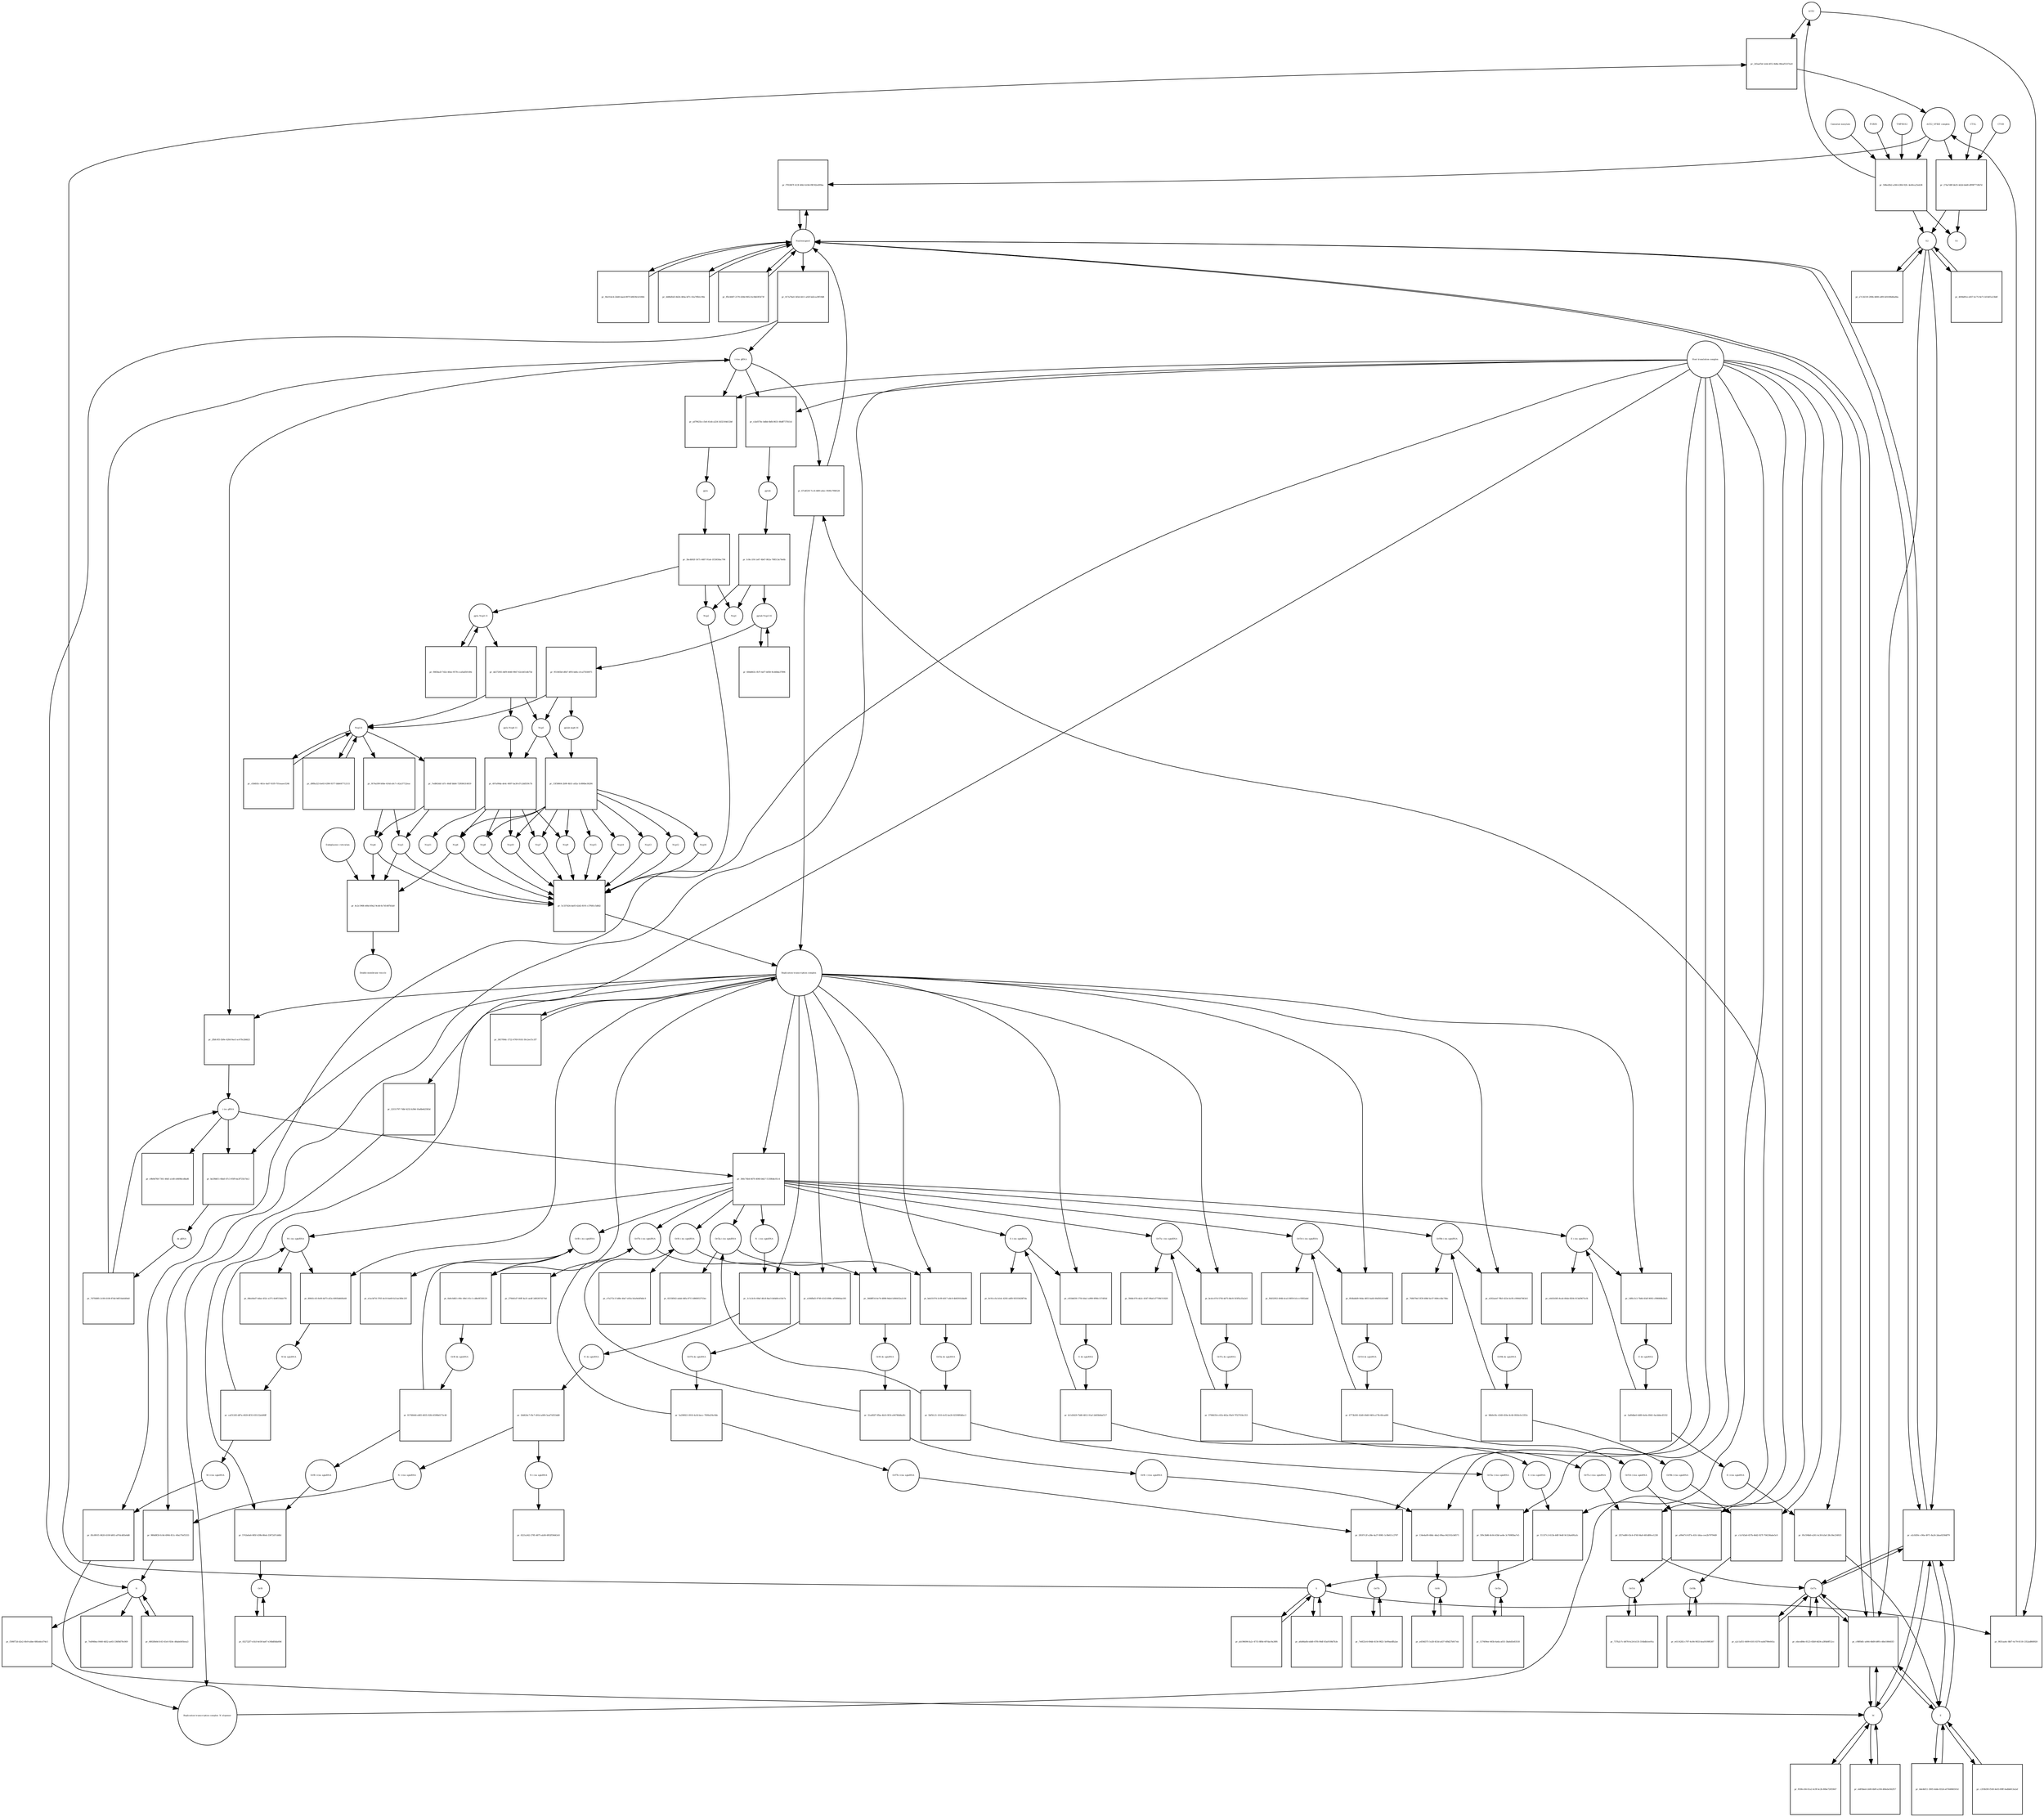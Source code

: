 strict digraph  {
ACE2 [annotation="", bipartite=0, cls=macromolecule, fontsize=4, label=ACE2, shape=circle];
"pr_245aef5d-1eb4-4f12-8d6e-80eaf5337ee0" [annotation="", bipartite=1, cls=process, fontsize=4, label="pr_245aef5d-1eb4-4f12-8d6e-80eaf5337ee0", shape=square];
"ACE2_SPIKE complex" [annotation="", bipartite=0, cls=complex, fontsize=4, label="ACE2_SPIKE complex", shape=circle];
S [annotation=urn_miriam_uniprot_P0DTC2, bipartite=0, cls=macromolecule, fontsize=4, label=S, shape=circle];
Nucleocapsid [annotation="urn_miriam_obo.go_GO%3A0019013", bipartite=0, cls=complex, fontsize=4, label=Nucleocapsid, shape=circle];
"pr_f781867f-413f-46b3-b18d-f8f182e495ba" [annotation="", bipartite=1, cls=process, fontsize=4, label="pr_f781867f-413f-46b3-b18d-f8f182e495ba", shape=square];
"pr_274a7d8f-bb35-4d2d-b4d0-df99f7718b7d" [annotation="", bipartite=1, cls=process, fontsize=4, label="pr_274a7d8f-bb35-4d2d-b4d0-df99f7718b7d", shape=square];
S2 [annotation=urn_miriam_interpro_IPR002552, bipartite=0, cls=macromolecule, fontsize=4, label=S2, shape=circle];
CTSB [annotation="", bipartite=0, cls=macromolecule, fontsize=4, label=CTSB, shape=circle];
CTSL [annotation="", bipartite=0, cls=macromolecule, fontsize=4, label=CTSL, shape=circle];
S1 [annotation=urn_miriam_interpro_IPR002551, bipartite=0, cls=macromolecule, fontsize=4, label=S1, shape=circle];
"pr_9831aa6c-8bf7-4c79-8118-1352ad868920" [annotation="", bipartite=1, cls=process, fontsize=4, label="pr_9831aa6c-8bf7-4c79-8118-1352ad868920", shape=square];
"pr_c98f0dfc-a044-48d9-b9f0-c48e108445f3" [annotation="", bipartite=1, cls=process, fontsize=4, label="pr_c98f0dfc-a044-48d9-b9f0-c48e108445f3", shape=square];
E [annotation=urn_miriam_uniprot_P0DTC4, bipartite=0, cls=macromolecule, fontsize=4, label=E, shape=circle];
M [annotation=urn_miriam_uniprot_P0DTC5, bipartite=0, cls=macromolecule, fontsize=4, label=M, shape=circle];
Orf7a [annotation=urn_miriam_uniprot_P0DTC7, bipartite=0, cls=macromolecule, fontsize=4, label=Orf7a, shape=circle];
"pr_017a76a0-345d-4411-a02f-bd2ca29f19d8" [annotation="", bipartite=1, cls=process, fontsize=4, label="pr_017a76a0-345d-4411-a02f-bd2ca29f19d8", shape=square];
"(+)ss gRNA" [annotation=urn_miriam_refseq_NC_045512, bipartite=0, cls="nucleic acid feature", fontsize=4, label="(+)ss gRNA", shape=circle];
N [annotation=urn_miriam_uniprot_P0DTC9, bipartite=0, cls="macromolecule multimer", fontsize=4, label=N, shape=circle];
"pr_94c01dc4-2b48-4aed-897f-b9639cb31864" [annotation="", bipartite=1, cls=process, fontsize=4, label="pr_94c01dc4-2b48-4aed-897f-b9639cb31864", shape=square];
"pr_4486d5d3-8d24-404a-bf7c-02a70fb1c90e" [annotation="", bipartite=1, cls=process, fontsize=4, label="pr_4486d5d3-8d24-404a-bf7c-02a70fb1c90e", shape=square];
"pr_7ed948ea-0440-4d52-ae65-336f8d78c069" [annotation="", bipartite=1, cls=process, fontsize=4, label="pr_7ed948ea-0440-4d52-ae65-336f8d78c069", shape=square];
"pr_48020b0d-fc63-43c6-924c-d6abeb93eea3" [annotation="", bipartite=1, cls=process, fontsize=4, label="pr_48020b0d-fc63-43c6-924c-d6abeb93eea3", shape=square];
"N (+)ss sgmRNA" [annotation=urn_miriam_ncbigene_43740575, bipartite=0, cls="nucleic acid feature", fontsize=4, label="N (+)ss sgmRNA", shape=circle];
"pr_980d0f20-fc0d-4904-811c-60a17fef5333" [annotation="", bipartite=1, cls=process, fontsize=4, label="pr_980d0f20-fc0d-4904-811c-60a17fef5333", shape=square];
"Host translation complex" [annotation="urn_miriam_obo.go_GO%3A0070992", bipartite=0, cls=complex, fontsize=4, label="Host translation complex", shape=circle];
"pr_ffb14687-2170-438d-9652-6c0b63f5473f" [annotation="", bipartite=1, cls=process, fontsize=4, label="pr_ffb14687-2170-438d-9652-6c0b63f5473f", shape=square];
"pr_508ed3b2-a366-4384-92fc-4e40ca25eb38" [annotation="", bipartite=1, cls=process, fontsize=4, label="pr_508ed3b2-a366-4384-92fc-4e40ca25eb38", shape=square];
FURIN [annotation="", bipartite=0, cls=macromolecule, fontsize=4, label=FURIN, shape=circle];
TMPRSS2 [annotation="", bipartite=0, cls=macromolecule, fontsize=4, label=TMPRSS2, shape=circle];
"Camostat mesylate" [annotation="urn_miriam_pubchem.compound_2536", bipartite=0, cls="simple chemical", fontsize=4, label="Camostat mesylate", shape=circle];
"pr_4094d91e-e837-4c75-9e71-b554f1e23b6f" [annotation="", bipartite=1, cls=process, fontsize=4, label="pr_4094d91e-e837-4c75-9e71-b554f1e23b6f", shape=square];
"Replication transcription complex_N oligomer" [annotation="", bipartite=0, cls=complex, fontsize=4, label="Replication transcription complex_N oligomer", shape=circle];
"pr_67e4f25f-7cc6-46f0-a6ec-9590c7f86528" [annotation="", bipartite=1, cls=process, fontsize=4, label="pr_67e4f25f-7cc6-46f0-a6ec-9590c7f86528", shape=square];
"Replication transcription complex" [annotation="", bipartite=0, cls=complex, fontsize=4, label="Replication transcription complex", shape=circle];
"pr_e2cfd50c-c90a-4971-8a24-2daa0258df79" [annotation="", bipartite=1, cls=process, fontsize=4, label="pr_e2cfd50c-c90a-4971-8a24-2daa0258df79", shape=square];
"pr_e7c34319-290b-4800-a9f0-b01006d6a84a" [annotation="", bipartite=1, cls=process, fontsize=4, label="pr_e7c34319-290b-4800-a9f0-b01006d6a84a", shape=square];
"pp1a Nsp3-11" [annotation=urn_miriam_uniprot_P0DTC1, bipartite=0, cls=macromolecule, fontsize=4, label="pp1a Nsp3-11", shape=circle];
"pr_da572f45-44f9-4640-9847-62cb451db75d" [annotation="", bipartite=1, cls=process, fontsize=4, label="pr_da572f45-44f9-4640-9847-62cb451db75d", shape=square];
"pp1a Nsp6-11" [annotation=urn_miriam_uniprot_P0DTC1, bipartite=0, cls=macromolecule, fontsize=4, label="pp1a Nsp6-11", shape=circle];
"Nsp3-4" [annotation="urn_miriam_ncbiprotein_YP_009725299|urn_miriam_ncbiprotein_YP_009725300", bipartite=0, cls=macromolecule, fontsize=4, label="Nsp3-4", shape=circle];
Nsp5 [annotation=urn_miriam_ncbiprotein_YP_009725301, bipartite=0, cls="macromolecule multimer", fontsize=4, label=Nsp5, shape=circle];
"Endoplasmic reticulum" [annotation="urn_miriam_obo.go_GO%3A0005783", bipartite=0, cls=complex, fontsize=4, label="Endoplasmic reticulum", shape=circle];
"pr_4c2c1968-e66d-49a2-9cd4-6c7d1487b5a0" [annotation="", bipartite=1, cls=process, fontsize=4, label="pr_4c2c1968-e66d-49a2-9cd4-6c7d1487b5a0", shape=square];
"Double-membrane vesicle" [annotation="urn_miriam_obo.go_GO%3A0039718", bipartite=0, cls=complex, fontsize=4, label="Double-membrane vesicle", shape=circle];
Nsp4 [annotation=urn_miriam_ncbiprotein_YP_009725300, bipartite=0, cls=macromolecule, fontsize=4, label=Nsp4, shape=circle];
Nsp3 [annotation=urn_miriam_ncbiprotein_YP_009725299, bipartite=0, cls=macromolecule, fontsize=4, label=Nsp3, shape=circle];
Nsp6 [annotation=urn_miriam_ncbiprotein_YP_009725302, bipartite=0, cls=macromolecule, fontsize=4, label=Nsp6, shape=circle];
"pr_f883ba2f-7d2e-40ee-9578-cca0ad50149e" [annotation="", bipartite=1, cls=process, fontsize=4, label="pr_f883ba2f-7d2e-40ee-9578-cca0ad50149e", shape=square];
"pr_cfb4fd1c-461e-4a07-81f9-701eaaecf246" [annotation="", bipartite=1, cls=process, fontsize=4, label="pr_cfb4fd1c-461e-4a07-81f9-701eaaecf246", shape=square];
"pp1ab Nsp3-16" [annotation=urn_miriam_uniprot_P0DTD1, bipartite=0, cls=macromolecule, fontsize=4, label="pp1ab Nsp3-16", shape=circle];
"pr_684d663c-fb7f-4ef7-b858-9cd48da37896" [annotation="", bipartite=1, cls=process, fontsize=4, label="pr_684d663c-fb7f-4ef7-b858-9cd48da37896", shape=square];
"pr_951845bf-d0b7-4f93-bdfa-cfca37b50875" [annotation="", bipartite=1, cls=process, fontsize=4, label="pr_951845bf-d0b7-4f93-bdfa-cfca37b50875", shape=square];
"pp1ab nsp6-16" [annotation=urn_miriam_uniprot_P0DTD1, bipartite=0, cls=macromolecule, fontsize=4, label="pp1ab nsp6-16", shape=circle];
"pr_f038cc84-61a2-4c9f-bc2b-80be720f3847" [annotation="", bipartite=1, cls=process, fontsize=4, label="pr_f038cc84-61a2-4c9f-bc2b-80be720f3847", shape=square];
"pr_4de4bf11-3005-4dde-832d-a0744866501d" [annotation="", bipartite=1, cls=process, fontsize=4, label="pr_4de4bf11-3005-4dde-832d-a0744866501d", shape=square];
"pr_a6d46a0b-ebd0-47f6-90df-83a9108d7b3e" [annotation="", bipartite=1, cls=process, fontsize=4, label="pr_a6d46a0b-ebd0-47f6-90df-83a9108d7b3e", shape=square];
"pr_ebff4bed-cb08-4bf0-a104-d64ebc842f57" [annotation="", bipartite=1, cls=process, fontsize=4, label="pr_ebff4bed-cb08-4bf0-a104-d64ebc842f57", shape=square];
"pr_c293b5f0-f549-4e03-89ff-6adbb813a2af" [annotation="", bipartite=1, cls=process, fontsize=4, label="pr_c293b5f0-f549-4e03-89ff-6adbb813a2af", shape=square];
"pr_ab196696-fa2c-4715-8f8d-497dac9a30f6" [annotation="", bipartite=1, cls=process, fontsize=4, label="pr_ab196696-fa2c-4715-8f8d-497dac9a30f6", shape=square];
"pr_a2c1af51-6499-4101-8376-ea0d799e641a" [annotation="", bipartite=1, cls=process, fontsize=4, label="pr_a2c1af51-6499-4101-8376-ea0d799e641a", shape=square];
Orf6 [annotation=urn_miriam_uniprot_P0DTC6, bipartite=0, cls=macromolecule, fontsize=4, label=Orf6, shape=circle];
"pr_a459d375-1e28-453d-a437-4f8d27b917eb" [annotation="", bipartite=1, cls=process, fontsize=4, label="pr_a459d375-1e28-453d-a437-4f8d27b917eb", shape=square];
Orf3a [annotation=urn_miriam_uniprot_P0DTC3, bipartite=0, cls=macromolecule, fontsize=4, label=Orf3a, shape=circle];
"pr_137409ee-445b-4a6a-a031-3ba6d5e83518" [annotation="", bipartite=1, cls=process, fontsize=4, label="pr_137409ee-445b-4a6a-a031-3ba6d5e83518", shape=square];
Orf8 [annotation=urn_miriam_uniprot_P0DTC8, bipartite=0, cls=macromolecule, fontsize=4, label=Orf8, shape=circle];
"pr_032722f7-e1b3-4e58-ba67-e34bdfdda69d" [annotation="", bipartite=1, cls=process, fontsize=4, label="pr_032722f7-e1b3-4e58-ba67-e34bdfdda69d", shape=square];
Orf9b [annotation=urn_miriam_uniprot_P0DTD2, bipartite=0, cls=macromolecule, fontsize=4, label=Orf9b, shape=circle];
"pr_e6114282-c707-4c84-9033-bea9109f6387" [annotation="", bipartite=1, cls=process, fontsize=4, label="pr_e6114282-c707-4c84-9033-bea9109f6387", shape=square];
Orf14 [annotation=urn_miriam_uniprot_P0DTD3, bipartite=0, cls=macromolecule, fontsize=4, label=Orf14, shape=circle];
"pr_737b2c7c-b878-4c24-b135-314bdb1ee91a" [annotation="", bipartite=1, cls=process, fontsize=4, label="pr_737b2c7c-b878-4c24-b135-314bdb1ee91a", shape=square];
Orf7b [annotation=urn_miriam_uniprot_P0DTD8, bipartite=0, cls=macromolecule, fontsize=4, label=Orf7b, shape=circle];
"pr_7e6f23c6-69dd-4156-9821-5e99aedfb2ae" [annotation="", bipartite=1, cls=process, fontsize=4, label="pr_7e6f23c6-69dd-4156-9821-5e99aedfb2ae", shape=square];
"pr_ebced84e-8123-45b9-8d34-a3f6b0ff12cc" [annotation="", bipartite=1, cls=process, fontsize=4, label="pr_ebced84e-8123-45b9-8d34-a3f6b0ff12cc", shape=square];
"M (+)ss sgmRNA" [annotation="", bipartite=0, cls="nucleic acid feature", fontsize=4, label="M (+)ss sgmRNA", shape=circle];
"pr_85c891f1-8620-4100-bf63-a97dcd83e6d8" [annotation="", bipartite=1, cls=process, fontsize=4, label="pr_85c891f1-8620-4100-bf63-a97dcd83e6d8", shape=square];
"E (+)ss sgmRNA" [annotation="", bipartite=0, cls="nucleic acid feature", fontsize=4, label="E (+)ss sgmRNA", shape=circle];
"pr_95c594b0-e261-4c30-b3af-28c36e234923" [annotation="", bipartite=1, cls=process, fontsize=4, label="pr_95c594b0-e261-4c30-b3af-28c36e234923", shape=square];
"S (+)ss sgmRNA" [annotation="", bipartite=0, cls="nucleic acid feature", fontsize=4, label="S (+)ss sgmRNA", shape=circle];
"pr_f111f7c3-613b-44ff-9e6f-9c524a495a3c" [annotation="", bipartite=1, cls=process, fontsize=4, label="pr_f111f7c3-613b-44ff-9e6f-9c524a495a3c", shape=square];
"Orf7a (+)ss sgmRNA" [annotation="", bipartite=0, cls="nucleic acid feature", fontsize=4, label="Orf7a (+)ss sgmRNA", shape=circle];
"pr_2f27ed80-03c4-474f-84a9-481d89ce1238" [annotation="", bipartite=1, cls=process, fontsize=4, label="pr_2f27ed80-03c4-474f-84a9-481d89ce1238", shape=square];
"Orf6  (+)ss sgmRNA" [annotation="", bipartite=0, cls="nucleic acid feature", fontsize=4, label="Orf6  (+)ss sgmRNA", shape=circle];
"pr_134e4a09-48dc-4da2-89aa-842102cb8571" [annotation="", bipartite=1, cls=process, fontsize=4, label="pr_134e4a09-48dc-4da2-89aa-842102cb8571", shape=square];
"Orf3a (+)ss sgmRNA" [annotation="", bipartite=0, cls="nucleic acid feature", fontsize=4, label="Orf3a (+)ss sgmRNA", shape=circle];
"pr_5f9c3b86-8c64-45bf-ae8e-3c76985ba7e5" [annotation="", bipartite=1, cls=process, fontsize=4, label="pr_5f9c3b86-8c64-45bf-ae8e-3c76985ba7e5", shape=square];
"Orf8 (+)ss sgmRNA" [annotation="", bipartite=0, cls="nucleic acid feature", fontsize=4, label="Orf8 (+)ss sgmRNA", shape=circle];
"pr_5743a6a6-085f-439b-80eb-33672d7cb8b1" [annotation="", bipartite=1, cls=process, fontsize=4, label="pr_5743a6a6-085f-439b-80eb-33672d7cb8b1", shape=square];
"Orf9b (+)ss sgmRNA" [annotation="", bipartite=0, cls="nucleic acid feature", fontsize=4, label="Orf9b (+)ss sgmRNA", shape=circle];
"pr_c1a7d3a0-657b-46d2-927f-704336abe5c8" [annotation="", bipartite=1, cls=process, fontsize=4, label="pr_c1a7d3a0-657b-46d2-927f-704336abe5c8", shape=square];
"Orf14 (+)ss sgmRNA" [annotation="", bipartite=0, cls="nucleic acid feature", fontsize=4, label="Orf14 (+)ss sgmRNA", shape=circle];
"pr_a99ef7c9-ff7a-41fc-bfaa-cee2b7979449" [annotation="", bipartite=1, cls=process, fontsize=4, label="pr_a99ef7c9-ff7a-41fc-bfaa-cee2b7979449", shape=square];
"Orf7b (+)ss sgmRNA" [annotation="", bipartite=0, cls="nucleic acid feature", fontsize=4, label="Orf7b (+)ss sgmRNA", shape=circle];
"pr_28187c2f-a38e-4a37-8981-1c9b611c2787" [annotation="", bipartite=1, cls=process, fontsize=4, label="pr_28187c2f-a38e-4a37-8981-1c9b611c2787", shape=square];
"(-)ss gRNA" [annotation=urn_miriam_refseq_NC_045512, bipartite=0, cls="nucleic acid feature", fontsize=4, label="(-)ss gRNA", shape=circle];
"pr_e9b9d768-7361-46d1-a1d0-e849fdcd8ad6" [annotation="", bipartite=1, cls=process, fontsize=4, label="pr_e9b9d768-7361-46d1-a1d0-e849fdcd8ad6", shape=square];
"pr_f300f72d-d2e2-4fe9-abbe-68fa4dcd74e3" [annotation="", bipartite=1, cls=process, fontsize=4, label="pr_f300f72d-d2e2-4fe9-abbe-68fa4dcd74e3", shape=square];
"pr_2fbfc0f3-5b9e-420d-9ae3-ac47fe2b8d21" [annotation="", bipartite=1, cls=process, fontsize=4, label="pr_2fbfc0f3-5b9e-420d-9ae3-ac47fe2b8d21", shape=square];
"M (-)ss sgmRNA" [annotation=urn_miriam_ncbigene_43740571, bipartite=0, cls="nucleic acid feature", fontsize=4, label="M (-)ss sgmRNA", shape=circle];
"pr_68ee8ed7-4dae-452c-a371-6e9f156dcf78" [annotation="", bipartite=1, cls=process, fontsize=4, label="pr_68ee8ed7-4dae-452c-a371-6e9f156dcf78", shape=square];
"E (-)ss sgmRNA" [annotation=urn_miriam_ncbigene_43740570, bipartite=0, cls="nucleic acid feature", fontsize=4, label="E (-)ss sgmRNA", shape=circle];
"pr_e441b585-8cab-49ab-8204-013af9673cf4" [annotation="", bipartite=1, cls=process, fontsize=4, label="pr_e441b585-8cab-49ab-8204-013af9673cf4", shape=square];
"S (-)ss sgmRNA" [annotation="", bipartite=0, cls="nucleic acid feature", fontsize=4, label="S (-)ss sgmRNA", shape=circle];
"pr_9c91ccfa-b1dc-4292-a4f8-92555628f7da" [annotation="", bipartite=1, cls=process, fontsize=4, label="pr_9c91ccfa-b1dc-4292-a4f8-92555628f7da", shape=square];
"Orf7a (-)ss sgmRNA" [annotation="", bipartite=0, cls="nucleic acid feature", fontsize=4, label="Orf7a (-)ss sgmRNA", shape=circle];
"pr_39d4c074-da2c-4347-99a6-d7739b7cf428" [annotation="", bipartite=1, cls=process, fontsize=4, label="pr_39d4c074-da2c-4347-99a6-d7739b7cf428", shape=square];
"Orf6 (-)ss sgmRNA" [annotation="", bipartite=0, cls="nucleic acid feature", fontsize=4, label="Orf6 (-)ss sgmRNA", shape=circle];
"pr_e7a272c3-5d8e-44a7-a92a-b5a9ebf9d4c9" [annotation="", bipartite=1, cls=process, fontsize=4, label="pr_e7a272c3-5d8e-44a7-a92a-b5a9ebf9d4c9", shape=square];
"Orf3a (-)ss sgmRNA" [annotation="", bipartite=0, cls="nucleic acid feature", fontsize=4, label="Orf3a (-)ss sgmRNA", shape=circle];
"pr_02338562-adab-44fa-8713-d86f452753ec" [annotation="", bipartite=1, cls=process, fontsize=4, label="pr_02338562-adab-44fa-8713-d86f452753ec", shape=square];
"Orf8 (-)ss sgmRNA" [annotation="", bipartite=0, cls="nucleic acid feature", fontsize=4, label="Orf8 (-)ss sgmRNA", shape=circle];
"pr_e1acbf7d-3765-4e10-be69-b21ae380c25f" [annotation="", bipartite=1, cls=process, fontsize=4, label="pr_e1acbf7d-3765-4e10-be69-b21ae380c25f", shape=square];
"Orf9b (-)ss sgmRNA" [annotation="", bipartite=0, cls="nucleic acid feature", fontsize=4, label="Orf9b (-)ss sgmRNA", shape=circle];
"pr_768479ef-3f29-49bf-bc47-949cc4bc7dbc" [annotation="", bipartite=1, cls=process, fontsize=4, label="pr_768479ef-3f29-49bf-bc47-949cc4bc7dbc", shape=square];
"Orf14 (-)ss sgmRNA" [annotation="", bipartite=0, cls="nucleic acid feature", fontsize=4, label="Orf14 (-)ss sgmRNA", shape=circle];
"pr_f0d32952-494b-4ca5-8859-b1ccc9382abd" [annotation="", bipartite=1, cls=process, fontsize=4, label="pr_f0d32952-494b-4ca5-8859-b1ccc9382abd", shape=square];
"Orf7b (-)ss sgmRNA" [annotation="", bipartite=0, cls="nucleic acid feature", fontsize=4, label="Orf7b (-)ss sgmRNA", shape=circle];
"pr_278441d7-00ff-4a31-aedf-2df4307d174d" [annotation="", bipartite=1, cls=process, fontsize=4, label="pr_278441d7-00ff-4a31-aedf-2df4307d174d", shape=square];
"pr_be29b811-68a0-47c3-95f9-ba3f725e7dc2" [annotation="", bipartite=1, cls=process, fontsize=4, label="pr_be29b811-68a0-47c3-95f9-ba3f725e7dc2", shape=square];
"ds gRNA" [annotation=urn_miriam_refseq_NC_045512, bipartite=0, cls="nucleic acid feature", fontsize=4, label="ds gRNA", shape=circle];
"pr_89041c43-fe69-4d73-af2a-6093b460fa68" [annotation="", bipartite=1, cls=process, fontsize=4, label="pr_89041c43-fe69-4d73-af2a-6093b460fa68", shape=square];
"M ds sgmRNA" [annotation="", bipartite=0, cls="nucleic acid feature", fontsize=4, label="M ds sgmRNA", shape=circle];
"pr_1df6c3c2-7b8d-45df-9092-cf98008b28a5" [annotation="", bipartite=1, cls=process, fontsize=4, label="pr_1df6c3c2-7b8d-45df-9092-cf98008b28a5", shape=square];
"E ds sgmRNA" [annotation="", bipartite=0, cls="nucleic acid feature", fontsize=4, label="E ds sgmRNA", shape=circle];
"pr_c81b8d39-1750-44a1-a999-9f90c157d05d" [annotation="", bipartite=1, cls=process, fontsize=4, label="pr_c81b8d39-1750-44a1-a999-9f90c157d05d", shape=square];
"S ds sgmRNA" [annotation="", bipartite=0, cls="nucleic acid feature", fontsize=4, label="S ds sgmRNA", shape=circle];
"pr_bcdcc07d-57fd-4d75-8dc8-503f5a33a2e5" [annotation="", bipartite=1, cls=process, fontsize=4, label="pr_bcdcc07d-57fd-4d75-8dc8-503f5a33a2e5", shape=square];
"Orf7a ds sgmRNA" [annotation="", bipartite=0, cls="nucleic acid feature", fontsize=4, label="Orf7a ds sgmRNA", shape=circle];
"pr_3668ff16-6e74-4898-9da4-b366432a2c56" [annotation="", bipartite=1, cls=process, fontsize=4, label="pr_3668ff16-6e74-4898-9da4-b366432a2c56", shape=square];
"Orf6 ds sgmRNA" [annotation="", bipartite=0, cls="nucleic acid feature", fontsize=4, label="Orf6 ds sgmRNA", shape=circle];
"pr_beb31074-2c09-4017-a8c8-4b9291fa8a89" [annotation="", bipartite=1, cls=process, fontsize=4, label="pr_beb31074-2c09-4017-a8c8-4b9291fa8a89", shape=square];
"Orf3a ds sgmRNA" [annotation="", bipartite=0, cls="nucleic acid feature", fontsize=4, label="Orf3a ds sgmRNA", shape=circle];
"pr_0a9c0d02-c90c-49e1-81c1-cd8e9f330129" [annotation="", bipartite=1, cls=process, fontsize=4, label="pr_0a9c0d02-c90c-49e1-81c1-cd8e9f330129", shape=square];
"Orf8 ds sgmRNA" [annotation="", bipartite=0, cls="nucleic acid feature", fontsize=4, label="Orf8 ds sgmRNA", shape=circle];
"pr_e202aeef-78b3-422e-bcf6-c090447663e5" [annotation="", bipartite=1, cls=process, fontsize=4, label="pr_e202aeef-78b3-422e-bcf6-c090447663e5", shape=square];
"Orf9b ds sgmRNA" [annotation="", bipartite=0, cls="nucleic acid feature", fontsize=4, label="Orf9b ds sgmRNA", shape=circle];
"pr_854bd4d9-944a-4853-bafd-00d592410d8f" [annotation="", bipartite=1, cls=process, fontsize=4, label="pr_854bd4d9-944a-4853-bafd-00d592410d8f", shape=square];
"Orf14 ds sgmRNA" [annotation="", bipartite=0, cls="nucleic acid feature", fontsize=4, label="Orf14 ds sgmRNA", shape=circle];
"pr_a166fbd3-9749-4143-898c-af50060aa185" [annotation="", bipartite=1, cls=process, fontsize=4, label="pr_a166fbd3-9749-4143-898c-af50060aa185", shape=square];
"Orf7b ds sgmRNA" [annotation="", bipartite=0, cls="nucleic acid feature", fontsize=4, label="Orf7b ds sgmRNA", shape=circle];
"pr_7d7f4885-2c08-4108-87dd-9df10a6d49a8" [annotation="", bipartite=1, cls=process, fontsize=4, label="pr_7d7f4885-2c08-4108-87dd-9df10a6d49a8", shape=square];
"pr_caf31265-d87a-4929-8f35-035132eb90ff" [annotation="", bipartite=1, cls=process, fontsize=4, label="pr_caf31265-d87a-4929-8f35-035132eb90ff", shape=square];
"pr_3a89dbe0-0d89-4e0e-89d1-0acbbbcd5332" [annotation="", bipartite=1, cls=process, fontsize=4, label="pr_3a89dbe0-0d89-4e0e-89d1-0acbbbcd5332", shape=square];
"pr_b11d3429-7b80-4812-91af-2d658d4ef317" [annotation="", bipartite=1, cls=process, fontsize=4, label="pr_b11d3429-7b80-4812-91af-2d658d4ef317", shape=square];
"pr_37984354-c61b-462a-95e9-7f527034c353" [annotation="", bipartite=1, cls=process, fontsize=4, label="pr_37984354-c61b-462a-95e9-7f527034c353", shape=square];
"pr_31ad92f7-ffbe-4b10-9f16-e94780d6a3fc" [annotation="", bipartite=1, cls=process, fontsize=4, label="pr_31ad92f7-ffbe-4b10-9f16-e94780d6a3fc", shape=square];
"pr_5bf5fc21-1010-4cf2-be20-02599f0dfec3" [annotation="", bipartite=1, cls=process, fontsize=4, label="pr_5bf5fc21-1010-4cf2-be20-02599f0dfec3", shape=square];
"pr_91768446-e865-4835-92fd-4599b6173c40" [annotation="", bipartite=1, cls=process, fontsize=4, label="pr_91768446-e865-4835-92fd-4599b6173c40", shape=square];
"pr_96b9cf6c-4349-459e-8c40-0926c0c3355c" [annotation="", bipartite=1, cls=process, fontsize=4, label="pr_96b9cf6c-4349-459e-8c40-0926c0c3355c", shape=square];
"pr_6773b381-62d0-49d0-94f4-a178c49cad00" [annotation="", bipartite=1, cls=process, fontsize=4, label="pr_6773b381-62d0-49d0-94f4-a178c49cad00", shape=square];
"pr_5a298921-0910-4cfd-becc-7099e2f4c0bb" [annotation="", bipartite=1, cls=process, fontsize=4, label="pr_5a298921-0910-4cfd-becc-7099e2f4c0bb", shape=square];
"N  (-)ss sgmRNA" [annotation=urn_miriam_ncbigene_43740575, bipartite=0, cls="nucleic acid feature", fontsize=4, label="N  (-)ss sgmRNA", shape=circle];
"pr_1c1a3cfe-69af-46c8-8ae3-b64d0ce10e7a" [annotation="", bipartite=1, cls=process, fontsize=4, label="pr_1c1a3cfe-69af-46c8-8ae3-b64d0ce10e7a", shape=square];
"N ds sgmRNA" [annotation="", bipartite=0, cls="nucleic acid feature", fontsize=4, label="N ds sgmRNA", shape=circle];
"pr_26d624c7-f0c7-491d-a009-5eaf7d353dd0" [annotation="", bipartite=1, cls=process, fontsize=4, label="pr_26d624c7-f0c7-491d-a009-5eaf7d353dd0", shape=square];
"N (-)ss sgmRNA" [annotation="", bipartite=0, cls="nucleic acid feature", fontsize=4, label="N (-)ss sgmRNA", shape=circle];
pp1ab [annotation=urn_miriam_uniprot_P0DTD1, bipartite=0, cls=macromolecule, fontsize=4, label=pp1ab, shape=circle];
"pr_fc8cc1f4-1a67-4b47-862a-708513a74e6b" [annotation="", bipartite=1, cls=process, fontsize=4, label="pr_fc8cc1f4-1a67-4b47-862a-708513a74e6b", shape=square];
Nsp2 [annotation=urn_miriam_ncbiprotein_YP_009725298, bipartite=0, cls=macromolecule, fontsize=4, label=Nsp2, shape=circle];
Nsp1 [annotation=urn_miriam_ncbiprotein_YP_009725297, bipartite=0, cls=macromolecule, fontsize=4, label=Nsp1, shape=circle];
pp1a [annotation=urn_miriam_uniprot_P0DTC1, bipartite=0, cls=macromolecule, fontsize=4, label=pp1a, shape=circle];
"pr_3bcdb92f-5471-4487-91ab-1f53658ac794" [annotation="", bipartite=1, cls=process, fontsize=4, label="pr_3bcdb92f-5471-4487-91ab-1f53658ac794", shape=square];
"pr_d9f8a323-be65-4396-9377-bbb647712115" [annotation="", bipartite=1, cls=process, fontsize=4, label="pr_d9f8a323-be65-4396-9377-bbb647712115", shape=square];
"pr_f474a599-b0be-414d-a0c7-c42a37722eac" [annotation="", bipartite=1, cls=process, fontsize=4, label="pr_f474a599-b0be-414d-a0c7-c42a37722eac", shape=square];
"pr_7ed843dd-1d7c-46df-bbb6-729584314819" [annotation="", bipartite=1, cls=process, fontsize=4, label="pr_7ed843dd-1d7c-46df-bbb6-729584314819", shape=square];
"pr_497a99da-de4c-4697-ba38-d7c2dd559c7b" [annotation="", bipartite=1, cls=process, fontsize=4, label="pr_497a99da-de4c-4697-ba38-d7c2dd559c7b", shape=square];
Nsp7 [annotation=urn_miriam_ncbiprotein_YP_009725303, bipartite=0, cls=macromolecule, fontsize=4, label=Nsp7, shape=circle];
Nsp8 [annotation=urn_miriam_ncbiprotein_YP_009725304, bipartite=0, cls=macromolecule, fontsize=4, label=Nsp8, shape=circle];
Nsp9 [annotation=urn_miriam_ncbiprotein_YP_009725305, bipartite=0, cls=macromolecule, fontsize=4, label=Nsp9, shape=circle];
Nsp10 [annotation=urn_miriam_ncbiprotein_YP_009725306, bipartite=0, cls=macromolecule, fontsize=4, label=Nsp10, shape=circle];
Nsp11 [annotation=urn_miriam_ncbiprotein_YP_009725312, bipartite=0, cls=macromolecule, fontsize=4, label=Nsp11, shape=circle];
"pr_15f58664-2b90-4b51-a82a-5c886be36284" [annotation="", bipartite=1, cls=process, fontsize=4, label="pr_15f58664-2b90-4b51-a82a-5c886be36284", shape=square];
Nsp13 [annotation=urn_miriam_ncbiprotein_YP_009725308, bipartite=0, cls=macromolecule, fontsize=4, label=Nsp13, shape=circle];
Nsp12 [annotation=urn_miriam_ncbiprotein_YP_009725307, bipartite=0, cls=macromolecule, fontsize=4, label=Nsp12, shape=circle];
Nsp16 [annotation=urn_miriam_ncbiprotein_YP_009725311, bipartite=0, cls=macromolecule, fontsize=4, label=Nsp16, shape=circle];
Nsp15 [annotation=urn_miriam_ncbiprotein_YP_009725310, bipartite=0, cls=macromolecule, fontsize=4, label=Nsp15, shape=circle];
Nsp14 [annotation=urn_miriam_ncbiprotein_YP_009725309, bipartite=0, cls=macromolecule, fontsize=4, label=Nsp14, shape=circle];
"pr_5c337d24-da05-42d2-8191-c37681c5dfd2" [annotation="", bipartite=1, cls=process, fontsize=4, label="pr_5c337d24-da05-42d2-8191-c37681c5dfd2", shape=square];
"pr_ad79625e-c5e6-41eb-a324-5d32164d12b8" [annotation="", bipartite=1, cls=process, fontsize=4, label="pr_ad79625e-c5e6-41eb-a324-5d32164d12b8", shape=square];
"pr_e3a057bc-bdbb-4bfb-8631-66dff737b51d" [annotation="", bipartite=1, cls=process, fontsize=4, label="pr_e3a057bc-bdbb-4bfb-8631-66dff737b51d", shape=square];
"pr_0221a342-2785-4875-ab36-6f02f59d43c8" [annotation="", bipartite=1, cls=process, fontsize=4, label="pr_0221a342-2785-4875-ab36-6f02f59d43c8", shape=square];
"pr_365709dc-3722-4769-9163-50c2ecf1c3f7" [annotation="", bipartite=1, cls=process, fontsize=4, label="pr_365709dc-3722-4769-9163-50c2ecf1c3f7", shape=square];
"pr_22151797-7dbf-4232-b39d-10a8b442583d" [annotation="", bipartite=1, cls=process, fontsize=4, label="pr_22151797-7dbf-4232-b39d-10a8b442583d", shape=square];
"pr_366c74b4-6670-4060-b6a7-5130fddc81c4" [annotation="", bipartite=1, cls=process, fontsize=4, label="pr_366c74b4-6670-4060-b6a7-5130fddc81c4", shape=square];
ACE2 -> "pr_245aef5d-1eb4-4f12-8d6e-80eaf5337ee0"  [annotation="", interaction_type=consumption];
ACE2 -> "pr_9831aa6c-8bf7-4c79-8118-1352ad868920"  [annotation="", interaction_type=consumption];
"pr_245aef5d-1eb4-4f12-8d6e-80eaf5337ee0" -> "ACE2_SPIKE complex"  [annotation="", interaction_type=production];
"ACE2_SPIKE complex" -> "pr_f781867f-413f-46b3-b18d-f8f182e495ba"  [annotation="urn_miriam_pubmed_32142651|urn_miriam_pubmed_32094589|urn_miriam_taxonomy_2697049", interaction_type=stimulation];
"ACE2_SPIKE complex" -> "pr_274a7d8f-bb35-4d2d-b4d0-df99f7718b7d"  [annotation="", interaction_type=consumption];
"ACE2_SPIKE complex" -> "pr_508ed3b2-a366-4384-92fc-4e40ca25eb38"  [annotation="", interaction_type=consumption];
S -> "pr_245aef5d-1eb4-4f12-8d6e-80eaf5337ee0"  [annotation="", interaction_type=consumption];
S -> "pr_9831aa6c-8bf7-4c79-8118-1352ad868920"  [annotation="", interaction_type=consumption];
S -> "pr_a6d46a0b-ebd0-47f6-90df-83a9108d7b3e"  [annotation="", interaction_type=consumption];
S -> "pr_ab196696-fa2c-4715-8f8d-497dac9a30f6"  [annotation="", interaction_type=consumption];
Nucleocapsid -> "pr_f781867f-413f-46b3-b18d-f8f182e495ba"  [annotation="", interaction_type=consumption];
Nucleocapsid -> "pr_c98f0dfc-a044-48d9-b9f0-c48e108445f3"  [annotation="", interaction_type=consumption];
Nucleocapsid -> "pr_017a76a0-345d-4411-a02f-bd2ca29f19d8"  [annotation="", interaction_type=consumption];
Nucleocapsid -> "pr_94c01dc4-2b48-4aed-897f-b9639cb31864"  [annotation="", interaction_type=consumption];
Nucleocapsid -> "pr_4486d5d3-8d24-404a-bf7c-02a70fb1c90e"  [annotation="", interaction_type=consumption];
Nucleocapsid -> "pr_ffb14687-2170-438d-9652-6c0b63f5473f"  [annotation="", interaction_type=consumption];
Nucleocapsid -> "pr_e2cfd50c-c90a-4971-8a24-2daa0258df79"  [annotation="", interaction_type=consumption];
"pr_f781867f-413f-46b3-b18d-f8f182e495ba" -> Nucleocapsid  [annotation="", interaction_type=production];
"pr_274a7d8f-bb35-4d2d-b4d0-df99f7718b7d" -> S2  [annotation="", interaction_type=production];
"pr_274a7d8f-bb35-4d2d-b4d0-df99f7718b7d" -> S1  [annotation="", interaction_type=production];
S2 -> "pr_c98f0dfc-a044-48d9-b9f0-c48e108445f3"  [annotation="urn_miriam_pubmed_32142651|urn_miriam_pubmed_32094589|urn_miriam_pubmed_32047258|urn_miriam_taxonomy_2697049", interaction_type=stimulation];
S2 -> "pr_4094d91e-e837-4c75-9e71-b554f1e23b6f"  [annotation="", interaction_type=consumption];
S2 -> "pr_e2cfd50c-c90a-4971-8a24-2daa0258df79"  [annotation="urn_miriam_pubmed_32142651|urn_miriam_pubmed_32047258|urn_miriam_taxonomy_2697049", interaction_type=stimulation];
S2 -> "pr_e7c34319-290b-4800-a9f0-b01006d6a84a"  [annotation="", interaction_type=consumption];
CTSB -> "pr_274a7d8f-bb35-4d2d-b4d0-df99f7718b7d"  [annotation="urn_miriam_pubmed_32142651|urn_miriam_taxonomy_2697049", interaction_type=catalysis];
CTSL -> "pr_274a7d8f-bb35-4d2d-b4d0-df99f7718b7d"  [annotation="urn_miriam_pubmed_32142651|urn_miriam_taxonomy_2697049", interaction_type=catalysis];
"pr_9831aa6c-8bf7-4c79-8118-1352ad868920" -> "ACE2_SPIKE complex"  [annotation="", interaction_type=production];
"pr_c98f0dfc-a044-48d9-b9f0-c48e108445f3" -> Nucleocapsid  [annotation="", interaction_type=production];
"pr_c98f0dfc-a044-48d9-b9f0-c48e108445f3" -> E  [annotation="", interaction_type=production];
"pr_c98f0dfc-a044-48d9-b9f0-c48e108445f3" -> M  [annotation="", interaction_type=production];
"pr_c98f0dfc-a044-48d9-b9f0-c48e108445f3" -> Orf7a  [annotation="", interaction_type=production];
E -> "pr_c98f0dfc-a044-48d9-b9f0-c48e108445f3"  [annotation="", interaction_type=consumption];
E -> "pr_e2cfd50c-c90a-4971-8a24-2daa0258df79"  [annotation="", interaction_type=consumption];
E -> "pr_4de4bf11-3005-4dde-832d-a0744866501d"  [annotation="", interaction_type=consumption];
E -> "pr_c293b5f0-f549-4e03-89ff-6adbb813a2af"  [annotation="", interaction_type=consumption];
M -> "pr_c98f0dfc-a044-48d9-b9f0-c48e108445f3"  [annotation="", interaction_type=consumption];
M -> "pr_e2cfd50c-c90a-4971-8a24-2daa0258df79"  [annotation="", interaction_type=consumption];
M -> "pr_f038cc84-61a2-4c9f-bc2b-80be720f3847"  [annotation="", interaction_type=consumption];
M -> "pr_ebff4bed-cb08-4bf0-a104-d64ebc842f57"  [annotation="", interaction_type=consumption];
Orf7a -> "pr_c98f0dfc-a044-48d9-b9f0-c48e108445f3"  [annotation="", interaction_type=consumption];
Orf7a -> "pr_e2cfd50c-c90a-4971-8a24-2daa0258df79"  [annotation="", interaction_type=consumption];
Orf7a -> "pr_a2c1af51-6499-4101-8376-ea0d799e641a"  [annotation="", interaction_type=consumption];
Orf7a -> "pr_ebced84e-8123-45b9-8d34-a3f6b0ff12cc"  [annotation="", interaction_type=consumption];
"pr_017a76a0-345d-4411-a02f-bd2ca29f19d8" -> "(+)ss gRNA"  [annotation="", interaction_type=production];
"pr_017a76a0-345d-4411-a02f-bd2ca29f19d8" -> N  [annotation="", interaction_type=production];
"(+)ss gRNA" -> "pr_67e4f25f-7cc6-46f0-a6ec-9590c7f86528"  [annotation="", interaction_type=consumption];
"(+)ss gRNA" -> "pr_2fbfc0f3-5b9e-420d-9ae3-ac47fe2b8d21"  [annotation="", interaction_type=consumption];
"(+)ss gRNA" -> "pr_ad79625e-c5e6-41eb-a324-5d32164d12b8"  [annotation="", interaction_type=consumption];
"(+)ss gRNA" -> "pr_e3a057bc-bdbb-4bfb-8631-66dff737b51d"  [annotation="", interaction_type=consumption];
N -> "pr_7ed948ea-0440-4d52-ae65-336f8d78c069"  [annotation="", interaction_type=consumption];
N -> "pr_48020b0d-fc63-43c6-924c-d6abeb93eea3"  [annotation="", interaction_type=consumption];
N -> "pr_f300f72d-d2e2-4fe9-abbe-68fa4dcd74e3"  [annotation="", interaction_type=consumption];
"pr_94c01dc4-2b48-4aed-897f-b9639cb31864" -> Nucleocapsid  [annotation="", interaction_type=production];
"pr_4486d5d3-8d24-404a-bf7c-02a70fb1c90e" -> Nucleocapsid  [annotation="", interaction_type=production];
"pr_48020b0d-fc63-43c6-924c-d6abeb93eea3" -> N  [annotation="", interaction_type=production];
"N (+)ss sgmRNA" -> "pr_980d0f20-fc0d-4904-811c-60a17fef5333"  [annotation="", interaction_type=consumption];
"pr_980d0f20-fc0d-4904-811c-60a17fef5333" -> N  [annotation="", interaction_type=production];
"Host translation complex" -> "pr_980d0f20-fc0d-4904-811c-60a17fef5333"  [annotation="", interaction_type="necessary stimulation"];
"Host translation complex" -> "pr_85c891f1-8620-4100-bf63-a97dcd83e6d8"  [annotation="urn_miriam_pubmed_31226023|urn_miriam_pubmed_27712623", interaction_type="necessary stimulation"];
"Host translation complex" -> "pr_95c594b0-e261-4c30-b3af-28c36e234923"  [annotation="urn_miriam_pubmed_31226023|urn_miriam_pubmed_27712623", interaction_type="necessary stimulation"];
"Host translation complex" -> "pr_f111f7c3-613b-44ff-9e6f-9c524a495a3c"  [annotation="urn_miriam_pubmed_31226023|urn_miriam_pubmed_27712623", interaction_type="necessary stimulation"];
"Host translation complex" -> "pr_2f27ed80-03c4-474f-84a9-481d89ce1238"  [annotation="urn_miriam_pubmed_31226023|urn_miriam_pubmed_27712623", interaction_type="necessary stimulation"];
"Host translation complex" -> "pr_134e4a09-48dc-4da2-89aa-842102cb8571"  [annotation="urn_miriam_pubmed_31226023|urn_miriam_pubmed_27712623", interaction_type="necessary stimulation"];
"Host translation complex" -> "pr_5f9c3b86-8c64-45bf-ae8e-3c76985ba7e5"  [annotation="urn_miriam_pubmed_31226023|urn_miriam_pubmed_27712623", interaction_type="necessary stimulation"];
"Host translation complex" -> "pr_5743a6a6-085f-439b-80eb-33672d7cb8b1"  [annotation="urn_miriam_pubmed_31226023|urn_miriam_pubmed_27712623", interaction_type="necessary stimulation"];
"Host translation complex" -> "pr_c1a7d3a0-657b-46d2-927f-704336abe5c8"  [annotation="urn_miriam_pubmed_31226023|urn_miriam_pubmed_27712623", interaction_type="necessary stimulation"];
"Host translation complex" -> "pr_a99ef7c9-ff7a-41fc-bfaa-cee2b7979449"  [annotation="urn_miriam_pubmed_31226023|urn_miriam_pubmed_27712623", interaction_type="necessary stimulation"];
"Host translation complex" -> "pr_28187c2f-a38e-4a37-8981-1c9b611c2787"  [annotation="urn_miriam_pubmed_31226023|urn_miriam_pubmed_27712623", interaction_type="necessary stimulation"];
"Host translation complex" -> "pr_ad79625e-c5e6-41eb-a324-5d32164d12b8"  [annotation="urn_miriam_pubmed_31226023|urn_miriam_pubmed_27712623", interaction_type="necessary stimulation"];
"Host translation complex" -> "pr_e3a057bc-bdbb-4bfb-8631-66dff737b51d"  [annotation="urn_miriam_pubmed_31226023|urn_miriam_pubmed_27712623", interaction_type="necessary stimulation"];
"pr_ffb14687-2170-438d-9652-6c0b63f5473f" -> Nucleocapsid  [annotation="", interaction_type=production];
"pr_508ed3b2-a366-4384-92fc-4e40ca25eb38" -> S2  [annotation="", interaction_type=production];
"pr_508ed3b2-a366-4384-92fc-4e40ca25eb38" -> ACE2  [annotation="", interaction_type=production];
"pr_508ed3b2-a366-4384-92fc-4e40ca25eb38" -> S1  [annotation="", interaction_type=production];
FURIN -> "pr_508ed3b2-a366-4384-92fc-4e40ca25eb38"  [annotation="urn_miriam_pubmed_32142651|urn_miriam_pubmed_32362314|urn_miriam_taxonomy_2697049", interaction_type=catalysis];
TMPRSS2 -> "pr_508ed3b2-a366-4384-92fc-4e40ca25eb38"  [annotation="urn_miriam_pubmed_32142651|urn_miriam_pubmed_32362314|urn_miriam_taxonomy_2697049", interaction_type=catalysis];
"Camostat mesylate" -> "pr_508ed3b2-a366-4384-92fc-4e40ca25eb38"  [annotation="urn_miriam_pubmed_32142651|urn_miriam_pubmed_32362314|urn_miriam_taxonomy_2697049", interaction_type=inhibition];
"pr_4094d91e-e837-4c75-9e71-b554f1e23b6f" -> S2  [annotation="", interaction_type=production];
"Replication transcription complex_N oligomer" -> "pr_67e4f25f-7cc6-46f0-a6ec-9590c7f86528"  [annotation="", interaction_type=consumption];
"pr_67e4f25f-7cc6-46f0-a6ec-9590c7f86528" -> Nucleocapsid  [annotation="", interaction_type=production];
"pr_67e4f25f-7cc6-46f0-a6ec-9590c7f86528" -> "Replication transcription complex"  [annotation="", interaction_type=production];
"Replication transcription complex" -> "pr_2fbfc0f3-5b9e-420d-9ae3-ac47fe2b8d21"  [annotation="urn_miriam_pubmed_22438542|urn_miriam_taxonomy_11142", interaction_type="necessary stimulation"];
"Replication transcription complex" -> "pr_be29b811-68a0-47c3-95f9-ba3f725e7dc2"  [annotation="urn_miriam_pubmed_22438542|urn_miriam_taxonomy_11142", interaction_type="necessary stimulation"];
"Replication transcription complex" -> "pr_89041c43-fe69-4d73-af2a-6093b460fa68"  [annotation="urn_miriam_pubmed_22438542|urn_miriam_taxonomy_11142", interaction_type="necessary stimulation"];
"Replication transcription complex" -> "pr_1df6c3c2-7b8d-45df-9092-cf98008b28a5"  [annotation="urn_miriam_pubmed_22438542|urn_miriam_pubmed_11142", interaction_type="necessary stimulation"];
"Replication transcription complex" -> "pr_c81b8d39-1750-44a1-a999-9f90c157d05d"  [annotation="urn_miriam_pubmed_22438542|urn_miriam_pubmed_11142", interaction_type="necessary stimulation"];
"Replication transcription complex" -> "pr_bcdcc07d-57fd-4d75-8dc8-503f5a33a2e5"  [annotation="urn_miriam_pubmed_22438542|urn_miriam_taxonomy_11142", interaction_type="necessary stimulation"];
"Replication transcription complex" -> "pr_3668ff16-6e74-4898-9da4-b366432a2c56"  [annotation="urn_miriam_pubmed_22438542|urn_miriam_taxonomy_11142", interaction_type="necessary stimulation"];
"Replication transcription complex" -> "pr_beb31074-2c09-4017-a8c8-4b9291fa8a89"  [annotation="urn_miriam_pubmed_22438542|urn_miriam_taxonomy_11142", interaction_type="necessary stimulation"];
"Replication transcription complex" -> "pr_0a9c0d02-c90c-49e1-81c1-cd8e9f330129"  [annotation="urn_miriam_pubmed_22438542|urn_miriam_taxonomy_11142", interaction_type="necessary stimulation"];
"Replication transcription complex" -> "pr_e202aeef-78b3-422e-bcf6-c090447663e5"  [annotation="urn_miriam_pubmed_22438542|urn_miriam_taxonomy_11142", interaction_type="necessary stimulation"];
"Replication transcription complex" -> "pr_854bd4d9-944a-4853-bafd-00d592410d8f"  [annotation="urn_miriam_pubmed_22438542|urn_miriam_taxonomy_11142", interaction_type="necessary stimulation"];
"Replication transcription complex" -> "pr_a166fbd3-9749-4143-898c-af50060aa185"  [annotation="urn_miriam_pubmed_22438542|urn_miriam_taxonomy_11142", interaction_type="necessary stimulation"];
"Replication transcription complex" -> "pr_1c1a3cfe-69af-46c8-8ae3-b64d0ce10e7a"  [annotation="urn_miriam_pubmed_22438542|urn_miriam_taxonomy_11142", interaction_type="necessary stimulation"];
"Replication transcription complex" -> "pr_365709dc-3722-4769-9163-50c2ecf1c3f7"  [annotation="", interaction_type=consumption];
"Replication transcription complex" -> "pr_22151797-7dbf-4232-b39d-10a8b442583d"  [annotation="", interaction_type=consumption];
"Replication transcription complex" -> "pr_366c74b4-6670-4060-b6a7-5130fddc81c4"  [annotation="urn_miriam_pubmed_8830530|urn_miriam_taxonomy_1138", interaction_type="necessary stimulation"];
"pr_e2cfd50c-c90a-4971-8a24-2daa0258df79" -> Nucleocapsid  [annotation="", interaction_type=production];
"pr_e2cfd50c-c90a-4971-8a24-2daa0258df79" -> Orf7a  [annotation="", interaction_type=production];
"pr_e2cfd50c-c90a-4971-8a24-2daa0258df79" -> E  [annotation="", interaction_type=production];
"pr_e2cfd50c-c90a-4971-8a24-2daa0258df79" -> M  [annotation="", interaction_type=production];
"pr_e7c34319-290b-4800-a9f0-b01006d6a84a" -> S2  [annotation="", interaction_type=production];
"pp1a Nsp3-11" -> "pr_da572f45-44f9-4640-9847-62cb451db75d"  [annotation="urn_miriam_pubmed_21203998|urn_miriam_taxonomy_228407|urn_miriam_pubmed_15564471|urn_miriam_taxonomy_228330", interaction_type=catalysis];
"pp1a Nsp3-11" -> "pr_f883ba2f-7d2e-40ee-9578-cca0ad50149e"  [annotation="", interaction_type=consumption];
"pr_da572f45-44f9-4640-9847-62cb451db75d" -> "pp1a Nsp6-11"  [annotation="", interaction_type=production];
"pr_da572f45-44f9-4640-9847-62cb451db75d" -> "Nsp3-4"  [annotation="", interaction_type=production];
"pr_da572f45-44f9-4640-9847-62cb451db75d" -> Nsp5  [annotation="", interaction_type=production];
"pp1a Nsp6-11" -> "pr_497a99da-de4c-4697-ba38-d7c2dd559c7b"  [annotation="", interaction_type=consumption];
"Nsp3-4" -> "pr_cfb4fd1c-461e-4a07-81f9-701eaaecf246"  [annotation="", interaction_type=consumption];
"Nsp3-4" -> "pr_d9f8a323-be65-4396-9377-bbb647712115"  [annotation="", interaction_type=consumption];
"Nsp3-4" -> "pr_f474a599-b0be-414d-a0c7-c42a37722eac"  [annotation="urn_miriam_pubmed_15564471|urn_miriam_taxonomy_228330", interaction_type=catalysis];
"Nsp3-4" -> "pr_7ed843dd-1d7c-46df-bbb6-729584314819"  [annotation="urn_miriam_pubmed_15564471|urn_miriam_taxonomy_228330", interaction_type=catalysis];
Nsp5 -> "pr_497a99da-de4c-4697-ba38-d7c2dd559c7b"  [annotation="urn_miriam_pubmed_11907209|urn_miriam_taxonomy_11142", interaction_type=catalysis];
Nsp5 -> "pr_15f58664-2b90-4b51-a82a-5c886be36284"  [annotation="urn_miriam_pubmed_11907209|urn_miriam_taxonomy_11142", interaction_type=catalysis];
"Endoplasmic reticulum" -> "pr_4c2c1968-e66d-49a2-9cd4-6c7d1487b5a0"  [annotation="", interaction_type=consumption];
"pr_4c2c1968-e66d-49a2-9cd4-6c7d1487b5a0" -> "Double-membrane vesicle"  [annotation="", interaction_type=production];
Nsp4 -> "pr_4c2c1968-e66d-49a2-9cd4-6c7d1487b5a0"  [annotation="urn_miriam_pubmed_23943763|urn_miriam_taxonomy_227984", interaction_type=modulation];
Nsp4 -> "pr_5c337d24-da05-42d2-8191-c37681c5dfd2"  [annotation="", interaction_type=consumption];
Nsp3 -> "pr_4c2c1968-e66d-49a2-9cd4-6c7d1487b5a0"  [annotation="urn_miriam_pubmed_23943763|urn_miriam_taxonomy_227984", interaction_type=modulation];
Nsp3 -> "pr_5c337d24-da05-42d2-8191-c37681c5dfd2"  [annotation="", interaction_type=consumption];
Nsp6 -> "pr_4c2c1968-e66d-49a2-9cd4-6c7d1487b5a0"  [annotation="urn_miriam_pubmed_23943763|urn_miriam_taxonomy_227984", interaction_type=modulation];
Nsp6 -> "pr_5c337d24-da05-42d2-8191-c37681c5dfd2"  [annotation="", interaction_type=consumption];
"pr_f883ba2f-7d2e-40ee-9578-cca0ad50149e" -> "pp1a Nsp3-11"  [annotation="", interaction_type=production];
"pr_cfb4fd1c-461e-4a07-81f9-701eaaecf246" -> "Nsp3-4"  [annotation="", interaction_type=production];
"pp1ab Nsp3-16" -> "pr_684d663c-fb7f-4ef7-b858-9cd48da37896"  [annotation="", interaction_type=consumption];
"pp1ab Nsp3-16" -> "pr_951845bf-d0b7-4f93-bdfa-cfca37b50875"  [annotation="urn_miriam_pubmed_21203998|urn_miriam_taxonomy_228407|urn_miriam_pubmed_15564471|urn_miriam_taxonomy_228330", interaction_type=catalysis];
"pr_684d663c-fb7f-4ef7-b858-9cd48da37896" -> "pp1ab Nsp3-16"  [annotation="", interaction_type=production];
"pr_951845bf-d0b7-4f93-bdfa-cfca37b50875" -> "pp1ab nsp6-16"  [annotation="", interaction_type=production];
"pr_951845bf-d0b7-4f93-bdfa-cfca37b50875" -> Nsp5  [annotation="", interaction_type=production];
"pr_951845bf-d0b7-4f93-bdfa-cfca37b50875" -> "Nsp3-4"  [annotation="", interaction_type=production];
"pp1ab nsp6-16" -> "pr_15f58664-2b90-4b51-a82a-5c886be36284"  [annotation="", interaction_type=consumption];
"pr_f038cc84-61a2-4c9f-bc2b-80be720f3847" -> M  [annotation="", interaction_type=production];
"pr_4de4bf11-3005-4dde-832d-a0744866501d" -> E  [annotation="", interaction_type=production];
"pr_a6d46a0b-ebd0-47f6-90df-83a9108d7b3e" -> S  [annotation="", interaction_type=production];
"pr_ebff4bed-cb08-4bf0-a104-d64ebc842f57" -> M  [annotation="", interaction_type=production];
"pr_c293b5f0-f549-4e03-89ff-6adbb813a2af" -> E  [annotation="", interaction_type=production];
"pr_ab196696-fa2c-4715-8f8d-497dac9a30f6" -> S  [annotation="", interaction_type=production];
"pr_a2c1af51-6499-4101-8376-ea0d799e641a" -> Orf7a  [annotation="", interaction_type=production];
Orf6 -> "pr_a459d375-1e28-453d-a437-4f8d27b917eb"  [annotation="", interaction_type=consumption];
"pr_a459d375-1e28-453d-a437-4f8d27b917eb" -> Orf6  [annotation="", interaction_type=production];
Orf3a -> "pr_137409ee-445b-4a6a-a031-3ba6d5e83518"  [annotation="", interaction_type=consumption];
"pr_137409ee-445b-4a6a-a031-3ba6d5e83518" -> Orf3a  [annotation="", interaction_type=production];
Orf8 -> "pr_032722f7-e1b3-4e58-ba67-e34bdfdda69d"  [annotation="", interaction_type=consumption];
"pr_032722f7-e1b3-4e58-ba67-e34bdfdda69d" -> Orf8  [annotation="", interaction_type=production];
Orf9b -> "pr_e6114282-c707-4c84-9033-bea9109f6387"  [annotation="", interaction_type=consumption];
"pr_e6114282-c707-4c84-9033-bea9109f6387" -> Orf9b  [annotation="", interaction_type=production];
Orf14 -> "pr_737b2c7c-b878-4c24-b135-314bdb1ee91a"  [annotation="", interaction_type=consumption];
"pr_737b2c7c-b878-4c24-b135-314bdb1ee91a" -> Orf14  [annotation="", interaction_type=production];
Orf7b -> "pr_7e6f23c6-69dd-4156-9821-5e99aedfb2ae"  [annotation="", interaction_type=consumption];
"pr_7e6f23c6-69dd-4156-9821-5e99aedfb2ae" -> Orf7b  [annotation="", interaction_type=production];
"pr_ebced84e-8123-45b9-8d34-a3f6b0ff12cc" -> Orf7a  [annotation="", interaction_type=production];
"M (+)ss sgmRNA" -> "pr_85c891f1-8620-4100-bf63-a97dcd83e6d8"  [annotation="", interaction_type=consumption];
"pr_85c891f1-8620-4100-bf63-a97dcd83e6d8" -> M  [annotation="", interaction_type=production];
"E (+)ss sgmRNA" -> "pr_95c594b0-e261-4c30-b3af-28c36e234923"  [annotation="", interaction_type=consumption];
"pr_95c594b0-e261-4c30-b3af-28c36e234923" -> E  [annotation="", interaction_type=production];
"S (+)ss sgmRNA" -> "pr_f111f7c3-613b-44ff-9e6f-9c524a495a3c"  [annotation="", interaction_type=consumption];
"pr_f111f7c3-613b-44ff-9e6f-9c524a495a3c" -> S  [annotation="", interaction_type=production];
"Orf7a (+)ss sgmRNA" -> "pr_2f27ed80-03c4-474f-84a9-481d89ce1238"  [annotation="", interaction_type=consumption];
"pr_2f27ed80-03c4-474f-84a9-481d89ce1238" -> Orf7a  [annotation="", interaction_type=production];
"Orf6  (+)ss sgmRNA" -> "pr_134e4a09-48dc-4da2-89aa-842102cb8571"  [annotation="", interaction_type=consumption];
"pr_134e4a09-48dc-4da2-89aa-842102cb8571" -> Orf6  [annotation="", interaction_type=production];
"Orf3a (+)ss sgmRNA" -> "pr_5f9c3b86-8c64-45bf-ae8e-3c76985ba7e5"  [annotation="", interaction_type=consumption];
"pr_5f9c3b86-8c64-45bf-ae8e-3c76985ba7e5" -> Orf3a  [annotation="", interaction_type=production];
"Orf8 (+)ss sgmRNA" -> "pr_5743a6a6-085f-439b-80eb-33672d7cb8b1"  [annotation="", interaction_type=consumption];
"pr_5743a6a6-085f-439b-80eb-33672d7cb8b1" -> Orf8  [annotation="", interaction_type=production];
"Orf9b (+)ss sgmRNA" -> "pr_c1a7d3a0-657b-46d2-927f-704336abe5c8"  [annotation="", interaction_type=consumption];
"pr_c1a7d3a0-657b-46d2-927f-704336abe5c8" -> Orf9b  [annotation="", interaction_type=production];
"Orf14 (+)ss sgmRNA" -> "pr_a99ef7c9-ff7a-41fc-bfaa-cee2b7979449"  [annotation="", interaction_type=consumption];
"pr_a99ef7c9-ff7a-41fc-bfaa-cee2b7979449" -> Orf14  [annotation="", interaction_type=production];
"Orf7b (+)ss sgmRNA" -> "pr_28187c2f-a38e-4a37-8981-1c9b611c2787"  [annotation="", interaction_type=consumption];
"pr_28187c2f-a38e-4a37-8981-1c9b611c2787" -> Orf7b  [annotation="", interaction_type=production];
"(-)ss gRNA" -> "pr_e9b9d768-7361-46d1-a1d0-e849fdcd8ad6"  [annotation="", interaction_type=consumption];
"(-)ss gRNA" -> "pr_be29b811-68a0-47c3-95f9-ba3f725e7dc2"  [annotation="", interaction_type=consumption];
"(-)ss gRNA" -> "pr_366c74b4-6670-4060-b6a7-5130fddc81c4"  [annotation="", interaction_type=consumption];
"pr_f300f72d-d2e2-4fe9-abbe-68fa4dcd74e3" -> "Replication transcription complex_N oligomer"  [annotation="", interaction_type=production];
"pr_2fbfc0f3-5b9e-420d-9ae3-ac47fe2b8d21" -> "(-)ss gRNA"  [annotation="", interaction_type=production];
"M (-)ss sgmRNA" -> "pr_68ee8ed7-4dae-452c-a371-6e9f156dcf78"  [annotation="", interaction_type=consumption];
"M (-)ss sgmRNA" -> "pr_89041c43-fe69-4d73-af2a-6093b460fa68"  [annotation="", interaction_type=consumption];
"E (-)ss sgmRNA" -> "pr_e441b585-8cab-49ab-8204-013af9673cf4"  [annotation="", interaction_type=consumption];
"E (-)ss sgmRNA" -> "pr_1df6c3c2-7b8d-45df-9092-cf98008b28a5"  [annotation="", interaction_type=consumption];
"S (-)ss sgmRNA" -> "pr_9c91ccfa-b1dc-4292-a4f8-92555628f7da"  [annotation="", interaction_type=consumption];
"S (-)ss sgmRNA" -> "pr_c81b8d39-1750-44a1-a999-9f90c157d05d"  [annotation="", interaction_type=consumption];
"Orf7a (-)ss sgmRNA" -> "pr_39d4c074-da2c-4347-99a6-d7739b7cf428"  [annotation="", interaction_type=consumption];
"Orf7a (-)ss sgmRNA" -> "pr_bcdcc07d-57fd-4d75-8dc8-503f5a33a2e5"  [annotation="", interaction_type=consumption];
"Orf6 (-)ss sgmRNA" -> "pr_e7a272c3-5d8e-44a7-a92a-b5a9ebf9d4c9"  [annotation="", interaction_type=consumption];
"Orf6 (-)ss sgmRNA" -> "pr_3668ff16-6e74-4898-9da4-b366432a2c56"  [annotation="", interaction_type=consumption];
"Orf3a (-)ss sgmRNA" -> "pr_02338562-adab-44fa-8713-d86f452753ec"  [annotation="", interaction_type=consumption];
"Orf3a (-)ss sgmRNA" -> "pr_beb31074-2c09-4017-a8c8-4b9291fa8a89"  [annotation="", interaction_type=consumption];
"Orf8 (-)ss sgmRNA" -> "pr_e1acbf7d-3765-4e10-be69-b21ae380c25f"  [annotation="", interaction_type=consumption];
"Orf8 (-)ss sgmRNA" -> "pr_0a9c0d02-c90c-49e1-81c1-cd8e9f330129"  [annotation="", interaction_type=consumption];
"Orf9b (-)ss sgmRNA" -> "pr_768479ef-3f29-49bf-bc47-949cc4bc7dbc"  [annotation="", interaction_type=consumption];
"Orf9b (-)ss sgmRNA" -> "pr_e202aeef-78b3-422e-bcf6-c090447663e5"  [annotation="", interaction_type=consumption];
"Orf14 (-)ss sgmRNA" -> "pr_f0d32952-494b-4ca5-8859-b1ccc9382abd"  [annotation="", interaction_type=consumption];
"Orf14 (-)ss sgmRNA" -> "pr_854bd4d9-944a-4853-bafd-00d592410d8f"  [annotation="", interaction_type=consumption];
"Orf7b (-)ss sgmRNA" -> "pr_278441d7-00ff-4a31-aedf-2df4307d174d"  [annotation="", interaction_type=consumption];
"Orf7b (-)ss sgmRNA" -> "pr_a166fbd3-9749-4143-898c-af50060aa185"  [annotation="", interaction_type=consumption];
"pr_be29b811-68a0-47c3-95f9-ba3f725e7dc2" -> "ds gRNA"  [annotation="", interaction_type=production];
"ds gRNA" -> "pr_7d7f4885-2c08-4108-87dd-9df10a6d49a8"  [annotation="", interaction_type=consumption];
"pr_89041c43-fe69-4d73-af2a-6093b460fa68" -> "M ds sgmRNA"  [annotation="", interaction_type=production];
"M ds sgmRNA" -> "pr_caf31265-d87a-4929-8f35-035132eb90ff"  [annotation="", interaction_type=consumption];
"pr_1df6c3c2-7b8d-45df-9092-cf98008b28a5" -> "E ds sgmRNA"  [annotation="", interaction_type=production];
"E ds sgmRNA" -> "pr_3a89dbe0-0d89-4e0e-89d1-0acbbbcd5332"  [annotation="", interaction_type=consumption];
"pr_c81b8d39-1750-44a1-a999-9f90c157d05d" -> "S ds sgmRNA"  [annotation="", interaction_type=production];
"S ds sgmRNA" -> "pr_b11d3429-7b80-4812-91af-2d658d4ef317"  [annotation="", interaction_type=consumption];
"pr_bcdcc07d-57fd-4d75-8dc8-503f5a33a2e5" -> "Orf7a ds sgmRNA"  [annotation="", interaction_type=production];
"Orf7a ds sgmRNA" -> "pr_37984354-c61b-462a-95e9-7f527034c353"  [annotation="", interaction_type=consumption];
"pr_3668ff16-6e74-4898-9da4-b366432a2c56" -> "Orf6 ds sgmRNA"  [annotation="", interaction_type=production];
"Orf6 ds sgmRNA" -> "pr_31ad92f7-ffbe-4b10-9f16-e94780d6a3fc"  [annotation="", interaction_type=consumption];
"pr_beb31074-2c09-4017-a8c8-4b9291fa8a89" -> "Orf3a ds sgmRNA"  [annotation="", interaction_type=production];
"Orf3a ds sgmRNA" -> "pr_5bf5fc21-1010-4cf2-be20-02599f0dfec3"  [annotation="", interaction_type=consumption];
"pr_0a9c0d02-c90c-49e1-81c1-cd8e9f330129" -> "Orf8 ds sgmRNA"  [annotation="", interaction_type=production];
"Orf8 ds sgmRNA" -> "pr_91768446-e865-4835-92fd-4599b6173c40"  [annotation="", interaction_type=consumption];
"pr_e202aeef-78b3-422e-bcf6-c090447663e5" -> "Orf9b ds sgmRNA"  [annotation="", interaction_type=production];
"Orf9b ds sgmRNA" -> "pr_96b9cf6c-4349-459e-8c40-0926c0c3355c"  [annotation="", interaction_type=consumption];
"pr_854bd4d9-944a-4853-bafd-00d592410d8f" -> "Orf14 ds sgmRNA"  [annotation="", interaction_type=production];
"Orf14 ds sgmRNA" -> "pr_6773b381-62d0-49d0-94f4-a178c49cad00"  [annotation="", interaction_type=consumption];
"pr_a166fbd3-9749-4143-898c-af50060aa185" -> "Orf7b ds sgmRNA"  [annotation="", interaction_type=production];
"Orf7b ds sgmRNA" -> "pr_5a298921-0910-4cfd-becc-7099e2f4c0bb"  [annotation="", interaction_type=consumption];
"pr_7d7f4885-2c08-4108-87dd-9df10a6d49a8" -> "(-)ss gRNA"  [annotation="", interaction_type=production];
"pr_7d7f4885-2c08-4108-87dd-9df10a6d49a8" -> "(+)ss gRNA"  [annotation="", interaction_type=production];
"pr_caf31265-d87a-4929-8f35-035132eb90ff" -> "M (-)ss sgmRNA"  [annotation="", interaction_type=production];
"pr_caf31265-d87a-4929-8f35-035132eb90ff" -> "M (+)ss sgmRNA"  [annotation="", interaction_type=production];
"pr_3a89dbe0-0d89-4e0e-89d1-0acbbbcd5332" -> "E (-)ss sgmRNA"  [annotation="", interaction_type=production];
"pr_3a89dbe0-0d89-4e0e-89d1-0acbbbcd5332" -> "E (+)ss sgmRNA"  [annotation="", interaction_type=production];
"pr_b11d3429-7b80-4812-91af-2d658d4ef317" -> "S (-)ss sgmRNA"  [annotation="", interaction_type=production];
"pr_b11d3429-7b80-4812-91af-2d658d4ef317" -> "S (+)ss sgmRNA"  [annotation="", interaction_type=production];
"pr_37984354-c61b-462a-95e9-7f527034c353" -> "Orf7a (-)ss sgmRNA"  [annotation="", interaction_type=production];
"pr_37984354-c61b-462a-95e9-7f527034c353" -> "Orf7a (+)ss sgmRNA"  [annotation="", interaction_type=production];
"pr_31ad92f7-ffbe-4b10-9f16-e94780d6a3fc" -> "Orf6 (-)ss sgmRNA"  [annotation="", interaction_type=production];
"pr_31ad92f7-ffbe-4b10-9f16-e94780d6a3fc" -> "Orf6  (+)ss sgmRNA"  [annotation="", interaction_type=production];
"pr_5bf5fc21-1010-4cf2-be20-02599f0dfec3" -> "Orf3a (-)ss sgmRNA"  [annotation="", interaction_type=production];
"pr_5bf5fc21-1010-4cf2-be20-02599f0dfec3" -> "Orf3a (+)ss sgmRNA"  [annotation="", interaction_type=production];
"pr_91768446-e865-4835-92fd-4599b6173c40" -> "Orf8 (-)ss sgmRNA"  [annotation="", interaction_type=production];
"pr_91768446-e865-4835-92fd-4599b6173c40" -> "Orf8 (+)ss sgmRNA"  [annotation="", interaction_type=production];
"pr_96b9cf6c-4349-459e-8c40-0926c0c3355c" -> "Orf9b (-)ss sgmRNA"  [annotation="", interaction_type=production];
"pr_96b9cf6c-4349-459e-8c40-0926c0c3355c" -> "Orf9b (+)ss sgmRNA"  [annotation="", interaction_type=production];
"pr_6773b381-62d0-49d0-94f4-a178c49cad00" -> "Orf14 (-)ss sgmRNA"  [annotation="", interaction_type=production];
"pr_6773b381-62d0-49d0-94f4-a178c49cad00" -> "Orf14 (+)ss sgmRNA"  [annotation="", interaction_type=production];
"pr_5a298921-0910-4cfd-becc-7099e2f4c0bb" -> "Orf7b (-)ss sgmRNA"  [annotation="", interaction_type=production];
"pr_5a298921-0910-4cfd-becc-7099e2f4c0bb" -> "Orf7b (+)ss sgmRNA"  [annotation="", interaction_type=production];
"N  (-)ss sgmRNA" -> "pr_1c1a3cfe-69af-46c8-8ae3-b64d0ce10e7a"  [annotation="", interaction_type=consumption];
"pr_1c1a3cfe-69af-46c8-8ae3-b64d0ce10e7a" -> "N ds sgmRNA"  [annotation="", interaction_type=production];
"N ds sgmRNA" -> "pr_26d624c7-f0c7-491d-a009-5eaf7d353dd0"  [annotation="", interaction_type=consumption];
"pr_26d624c7-f0c7-491d-a009-5eaf7d353dd0" -> "N (-)ss sgmRNA"  [annotation="", interaction_type=production];
"pr_26d624c7-f0c7-491d-a009-5eaf7d353dd0" -> "N (+)ss sgmRNA"  [annotation="", interaction_type=production];
"N (-)ss sgmRNA" -> "pr_0221a342-2785-4875-ab36-6f02f59d43c8"  [annotation="", interaction_type=consumption];
pp1ab -> "pr_fc8cc1f4-1a67-4b47-862a-708513a74e6b"  [annotation="urn_miriam_pubmed_15564471|urn_miriam_taxonomy_228330", interaction_type=catalysis];
"pr_fc8cc1f4-1a67-4b47-862a-708513a74e6b" -> "pp1ab Nsp3-16"  [annotation="", interaction_type=production];
"pr_fc8cc1f4-1a67-4b47-862a-708513a74e6b" -> Nsp2  [annotation="", interaction_type=production];
"pr_fc8cc1f4-1a67-4b47-862a-708513a74e6b" -> Nsp1  [annotation="", interaction_type=production];
Nsp2 -> "pr_5c337d24-da05-42d2-8191-c37681c5dfd2"  [annotation="", interaction_type=consumption];
pp1a -> "pr_3bcdb92f-5471-4487-91ab-1f53658ac794"  [annotation="urn_miriam_pubmed_15564471|urn_miriam_taxonomy_228330", interaction_type=catalysis];
"pr_3bcdb92f-5471-4487-91ab-1f53658ac794" -> "pp1a Nsp3-11"  [annotation="", interaction_type=production];
"pr_3bcdb92f-5471-4487-91ab-1f53658ac794" -> Nsp2  [annotation="", interaction_type=production];
"pr_3bcdb92f-5471-4487-91ab-1f53658ac794" -> Nsp1  [annotation="", interaction_type=production];
"pr_d9f8a323-be65-4396-9377-bbb647712115" -> "Nsp3-4"  [annotation="", interaction_type=production];
"pr_f474a599-b0be-414d-a0c7-c42a37722eac" -> Nsp4  [annotation="", interaction_type=production];
"pr_f474a599-b0be-414d-a0c7-c42a37722eac" -> Nsp3  [annotation="", interaction_type=production];
"pr_7ed843dd-1d7c-46df-bbb6-729584314819" -> Nsp3  [annotation="", interaction_type=production];
"pr_7ed843dd-1d7c-46df-bbb6-729584314819" -> Nsp4  [annotation="", interaction_type=production];
"pr_497a99da-de4c-4697-ba38-d7c2dd559c7b" -> Nsp6  [annotation="", interaction_type=production];
"pr_497a99da-de4c-4697-ba38-d7c2dd559c7b" -> Nsp7  [annotation="", interaction_type=production];
"pr_497a99da-de4c-4697-ba38-d7c2dd559c7b" -> Nsp8  [annotation="", interaction_type=production];
"pr_497a99da-de4c-4697-ba38-d7c2dd559c7b" -> Nsp9  [annotation="", interaction_type=production];
"pr_497a99da-de4c-4697-ba38-d7c2dd559c7b" -> Nsp10  [annotation="", interaction_type=production];
"pr_497a99da-de4c-4697-ba38-d7c2dd559c7b" -> Nsp11  [annotation="", interaction_type=production];
Nsp7 -> "pr_5c337d24-da05-42d2-8191-c37681c5dfd2"  [annotation="", interaction_type=consumption];
Nsp8 -> "pr_5c337d24-da05-42d2-8191-c37681c5dfd2"  [annotation="", interaction_type=consumption];
Nsp9 -> "pr_5c337d24-da05-42d2-8191-c37681c5dfd2"  [annotation="", interaction_type=consumption];
Nsp10 -> "pr_5c337d24-da05-42d2-8191-c37681c5dfd2"  [annotation="", interaction_type=consumption];
"pr_15f58664-2b90-4b51-a82a-5c886be36284" -> Nsp13  [annotation="", interaction_type=production];
"pr_15f58664-2b90-4b51-a82a-5c886be36284" -> Nsp12  [annotation="", interaction_type=production];
"pr_15f58664-2b90-4b51-a82a-5c886be36284" -> Nsp10  [annotation="", interaction_type=production];
"pr_15f58664-2b90-4b51-a82a-5c886be36284" -> Nsp9  [annotation="", interaction_type=production];
"pr_15f58664-2b90-4b51-a82a-5c886be36284" -> Nsp8  [annotation="", interaction_type=production];
"pr_15f58664-2b90-4b51-a82a-5c886be36284" -> Nsp7  [annotation="", interaction_type=production];
"pr_15f58664-2b90-4b51-a82a-5c886be36284" -> Nsp6  [annotation="", interaction_type=production];
"pr_15f58664-2b90-4b51-a82a-5c886be36284" -> Nsp16  [annotation="", interaction_type=production];
"pr_15f58664-2b90-4b51-a82a-5c886be36284" -> Nsp15  [annotation="", interaction_type=production];
"pr_15f58664-2b90-4b51-a82a-5c886be36284" -> Nsp14  [annotation="", interaction_type=production];
Nsp13 -> "pr_5c337d24-da05-42d2-8191-c37681c5dfd2"  [annotation="", interaction_type=consumption];
Nsp12 -> "pr_5c337d24-da05-42d2-8191-c37681c5dfd2"  [annotation="", interaction_type=consumption];
Nsp16 -> "pr_5c337d24-da05-42d2-8191-c37681c5dfd2"  [annotation="", interaction_type=consumption];
Nsp15 -> "pr_5c337d24-da05-42d2-8191-c37681c5dfd2"  [annotation="", interaction_type=consumption];
Nsp14 -> "pr_5c337d24-da05-42d2-8191-c37681c5dfd2"  [annotation="", interaction_type=consumption];
"pr_5c337d24-da05-42d2-8191-c37681c5dfd2" -> "Replication transcription complex"  [annotation="", interaction_type=production];
"pr_ad79625e-c5e6-41eb-a324-5d32164d12b8" -> pp1a  [annotation="", interaction_type=production];
"pr_e3a057bc-bdbb-4bfb-8631-66dff737b51d" -> pp1ab  [annotation="", interaction_type=production];
"pr_365709dc-3722-4769-9163-50c2ecf1c3f7" -> "Replication transcription complex"  [annotation="", interaction_type=production];
"pr_22151797-7dbf-4232-b39d-10a8b442583d" -> "Replication transcription complex_N oligomer"  [annotation="", interaction_type=production];
"pr_366c74b4-6670-4060-b6a7-5130fddc81c4" -> "Orf7b (-)ss sgmRNA"  [annotation="", interaction_type=production];
"pr_366c74b4-6670-4060-b6a7-5130fddc81c4" -> "N  (-)ss sgmRNA"  [annotation="", interaction_type=production];
"pr_366c74b4-6670-4060-b6a7-5130fddc81c4" -> "M (-)ss sgmRNA"  [annotation="", interaction_type=production];
"pr_366c74b4-6670-4060-b6a7-5130fddc81c4" -> "E (-)ss sgmRNA"  [annotation="", interaction_type=production];
"pr_366c74b4-6670-4060-b6a7-5130fddc81c4" -> "S (-)ss sgmRNA"  [annotation="", interaction_type=production];
"pr_366c74b4-6670-4060-b6a7-5130fddc81c4" -> "Orf7a (-)ss sgmRNA"  [annotation="", interaction_type=production];
"pr_366c74b4-6670-4060-b6a7-5130fddc81c4" -> "Orf6 (-)ss sgmRNA"  [annotation="", interaction_type=production];
"pr_366c74b4-6670-4060-b6a7-5130fddc81c4" -> "Orf3a (-)ss sgmRNA"  [annotation="", interaction_type=production];
"pr_366c74b4-6670-4060-b6a7-5130fddc81c4" -> "Orf8 (-)ss sgmRNA"  [annotation="", interaction_type=production];
"pr_366c74b4-6670-4060-b6a7-5130fddc81c4" -> "Orf9b (-)ss sgmRNA"  [annotation="", interaction_type=production];
"pr_366c74b4-6670-4060-b6a7-5130fddc81c4" -> "Orf14 (-)ss sgmRNA"  [annotation="", interaction_type=production];
}
